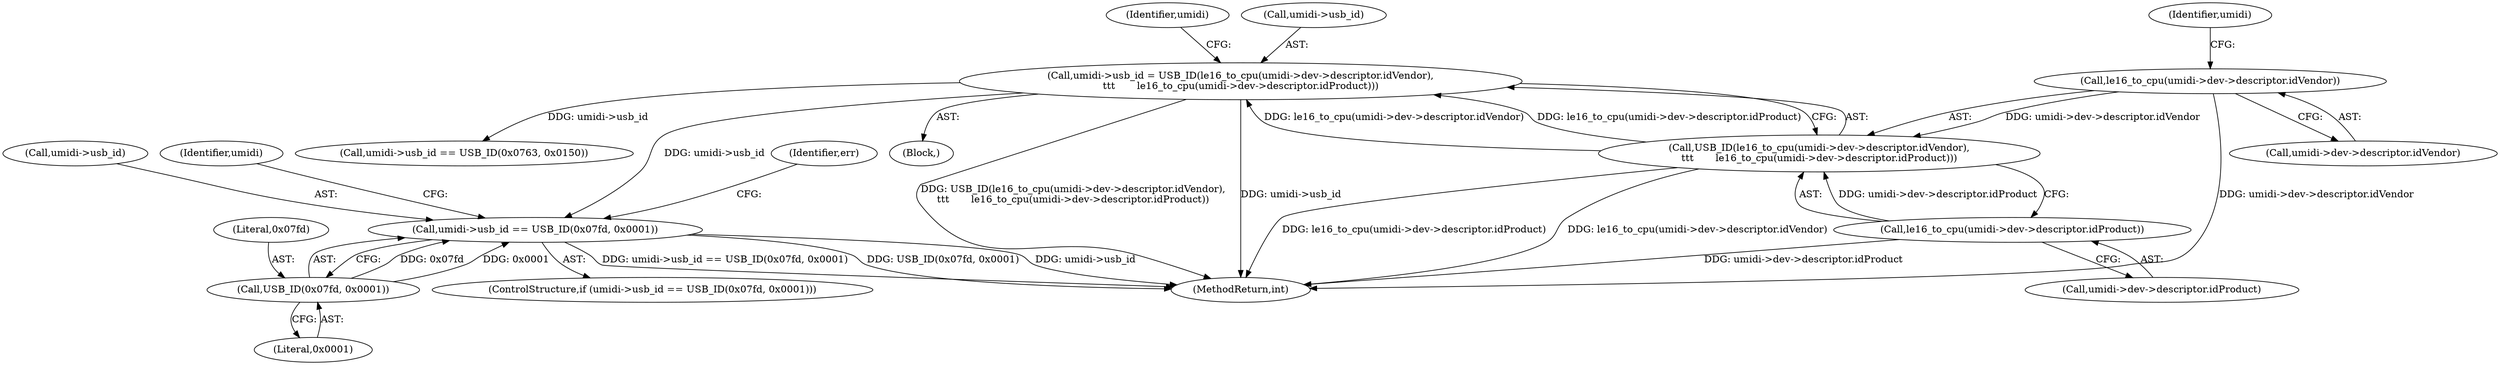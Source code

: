 digraph "0_linux_07d86ca93db7e5cdf4743564d98292042ec21af7@pointer" {
"1000330" [label="(Call,umidi->usb_id == USB_ID(0x07fd, 0x0001))"];
"1000176" [label="(Call,umidi->usb_id = USB_ID(le16_to_cpu(umidi->dev->descriptor.idVendor),\n\t\t\t       le16_to_cpu(umidi->dev->descriptor.idProduct)))"];
"1000180" [label="(Call,USB_ID(le16_to_cpu(umidi->dev->descriptor.idVendor),\n\t\t\t       le16_to_cpu(umidi->dev->descriptor.idProduct)))"];
"1000181" [label="(Call,le16_to_cpu(umidi->dev->descriptor.idVendor))"];
"1000189" [label="(Call,le16_to_cpu(umidi->dev->descriptor.idProduct))"];
"1000334" [label="(Call,USB_ID(0x07fd, 0x0001))"];
"1000226" [label="(Call,umidi->usb_id == USB_ID(0x0763, 0x0150))"];
"1000181" [label="(Call,le16_to_cpu(umidi->dev->descriptor.idVendor))"];
"1000193" [label="(Identifier,umidi)"];
"1000331" [label="(Call,umidi->usb_id)"];
"1000330" [label="(Call,umidi->usb_id == USB_ID(0x07fd, 0x0001))"];
"1000177" [label="(Call,umidi->usb_id)"];
"1000200" [label="(Identifier,umidi)"];
"1000176" [label="(Call,umidi->usb_id = USB_ID(le16_to_cpu(umidi->dev->descriptor.idVendor),\n\t\t\t       le16_to_cpu(umidi->dev->descriptor.idProduct)))"];
"1000190" [label="(Call,umidi->dev->descriptor.idProduct)"];
"1000114" [label="(Block,)"];
"1000336" [label="(Literal,0x0001)"];
"1000339" [label="(Identifier,umidi)"];
"1000334" [label="(Call,USB_ID(0x07fd, 0x0001))"];
"1000189" [label="(Call,le16_to_cpu(umidi->dev->descriptor.idProduct))"];
"1000182" [label="(Call,umidi->dev->descriptor.idVendor)"];
"1000344" [label="(Identifier,err)"];
"1000329" [label="(ControlStructure,if (umidi->usb_id == USB_ID(0x07fd, 0x0001)))"];
"1000574" [label="(MethodReturn,int)"];
"1000180" [label="(Call,USB_ID(le16_to_cpu(umidi->dev->descriptor.idVendor),\n\t\t\t       le16_to_cpu(umidi->dev->descriptor.idProduct)))"];
"1000335" [label="(Literal,0x07fd)"];
"1000330" -> "1000329"  [label="AST: "];
"1000330" -> "1000334"  [label="CFG: "];
"1000331" -> "1000330"  [label="AST: "];
"1000334" -> "1000330"  [label="AST: "];
"1000339" -> "1000330"  [label="CFG: "];
"1000344" -> "1000330"  [label="CFG: "];
"1000330" -> "1000574"  [label="DDG: USB_ID(0x07fd, 0x0001)"];
"1000330" -> "1000574"  [label="DDG: umidi->usb_id"];
"1000330" -> "1000574"  [label="DDG: umidi->usb_id == USB_ID(0x07fd, 0x0001)"];
"1000176" -> "1000330"  [label="DDG: umidi->usb_id"];
"1000334" -> "1000330"  [label="DDG: 0x07fd"];
"1000334" -> "1000330"  [label="DDG: 0x0001"];
"1000176" -> "1000114"  [label="AST: "];
"1000176" -> "1000180"  [label="CFG: "];
"1000177" -> "1000176"  [label="AST: "];
"1000180" -> "1000176"  [label="AST: "];
"1000200" -> "1000176"  [label="CFG: "];
"1000176" -> "1000574"  [label="DDG: USB_ID(le16_to_cpu(umidi->dev->descriptor.idVendor),\n\t\t\t       le16_to_cpu(umidi->dev->descriptor.idProduct))"];
"1000176" -> "1000574"  [label="DDG: umidi->usb_id"];
"1000180" -> "1000176"  [label="DDG: le16_to_cpu(umidi->dev->descriptor.idVendor)"];
"1000180" -> "1000176"  [label="DDG: le16_to_cpu(umidi->dev->descriptor.idProduct)"];
"1000176" -> "1000226"  [label="DDG: umidi->usb_id"];
"1000180" -> "1000189"  [label="CFG: "];
"1000181" -> "1000180"  [label="AST: "];
"1000189" -> "1000180"  [label="AST: "];
"1000180" -> "1000574"  [label="DDG: le16_to_cpu(umidi->dev->descriptor.idProduct)"];
"1000180" -> "1000574"  [label="DDG: le16_to_cpu(umidi->dev->descriptor.idVendor)"];
"1000181" -> "1000180"  [label="DDG: umidi->dev->descriptor.idVendor"];
"1000189" -> "1000180"  [label="DDG: umidi->dev->descriptor.idProduct"];
"1000181" -> "1000182"  [label="CFG: "];
"1000182" -> "1000181"  [label="AST: "];
"1000193" -> "1000181"  [label="CFG: "];
"1000181" -> "1000574"  [label="DDG: umidi->dev->descriptor.idVendor"];
"1000189" -> "1000190"  [label="CFG: "];
"1000190" -> "1000189"  [label="AST: "];
"1000189" -> "1000574"  [label="DDG: umidi->dev->descriptor.idProduct"];
"1000334" -> "1000336"  [label="CFG: "];
"1000335" -> "1000334"  [label="AST: "];
"1000336" -> "1000334"  [label="AST: "];
}
